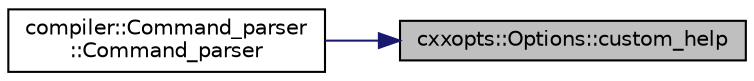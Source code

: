 digraph "cxxopts::Options::custom_help"
{
 // LATEX_PDF_SIZE
  edge [fontname="Helvetica",fontsize="10",labelfontname="Helvetica",labelfontsize="10"];
  node [fontname="Helvetica",fontsize="10",shape=record];
  rankdir="RL";
  Node1 [label="cxxopts::Options::custom_help",height=0.2,width=0.4,color="black", fillcolor="grey75", style="filled", fontcolor="black",tooltip=" "];
  Node1 -> Node2 [dir="back",color="midnightblue",fontsize="10",style="solid",fontname="Helvetica"];
  Node2 [label="compiler::Command_parser\l::Command_parser",height=0.2,width=0.4,color="black", fillcolor="white", style="filled",URL="$classcompiler_1_1_command__parser.html#a8646bbf9b02ca7ed60c07bc1f94496b0",tooltip="Construct a new Command_parser object."];
}
